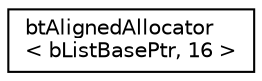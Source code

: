 digraph "Graphical Class Hierarchy"
{
  edge [fontname="Helvetica",fontsize="10",labelfontname="Helvetica",labelfontsize="10"];
  node [fontname="Helvetica",fontsize="10",shape=record];
  rankdir="LR";
  Node1 [label="btAlignedAllocator\l\< bListBasePtr, 16 \>",height=0.2,width=0.4,color="black", fillcolor="white", style="filled",URL="$classbt_aligned_allocator.html"];
}
